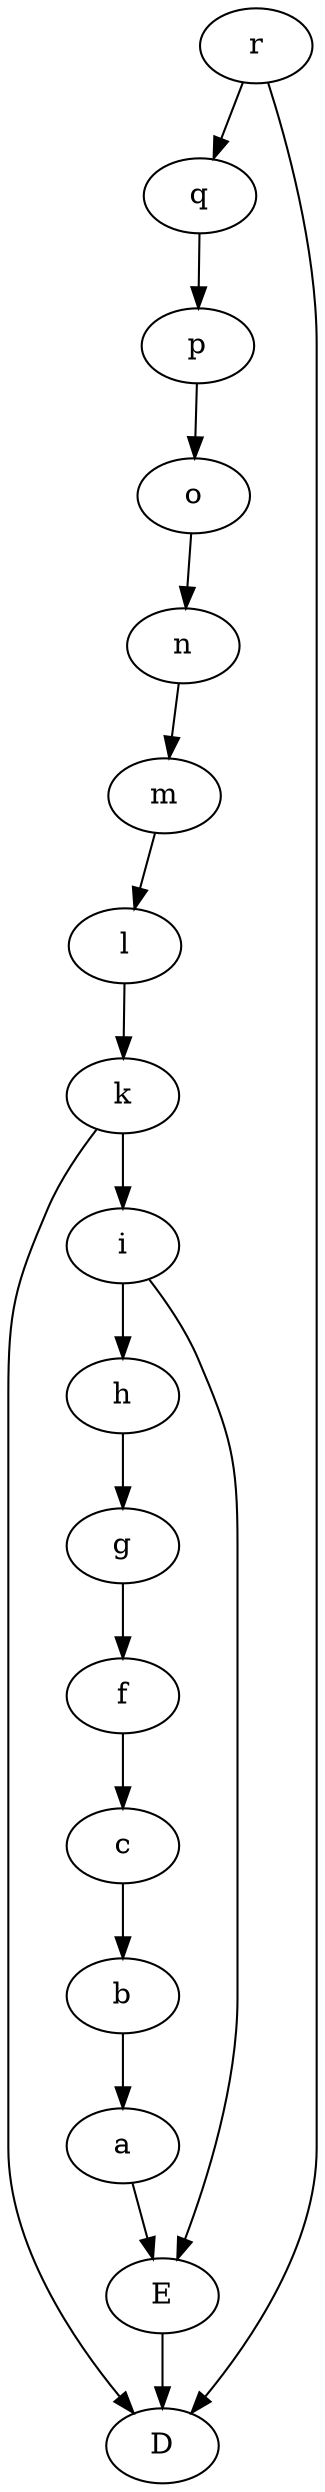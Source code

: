 digraph test_open_paths_04 {
  r -> q;
  r -> D;
  q -> p;
  p -> o;
  o -> n;
  n -> m;
  m -> l;
  l -> k;
  k -> i;
  k -> D;
  i -> h;
  i -> E;
  h -> g;
  g -> f;
  f -> c;
  c -> b;
  b -> a;
  a -> E;
  E -> D;
}
